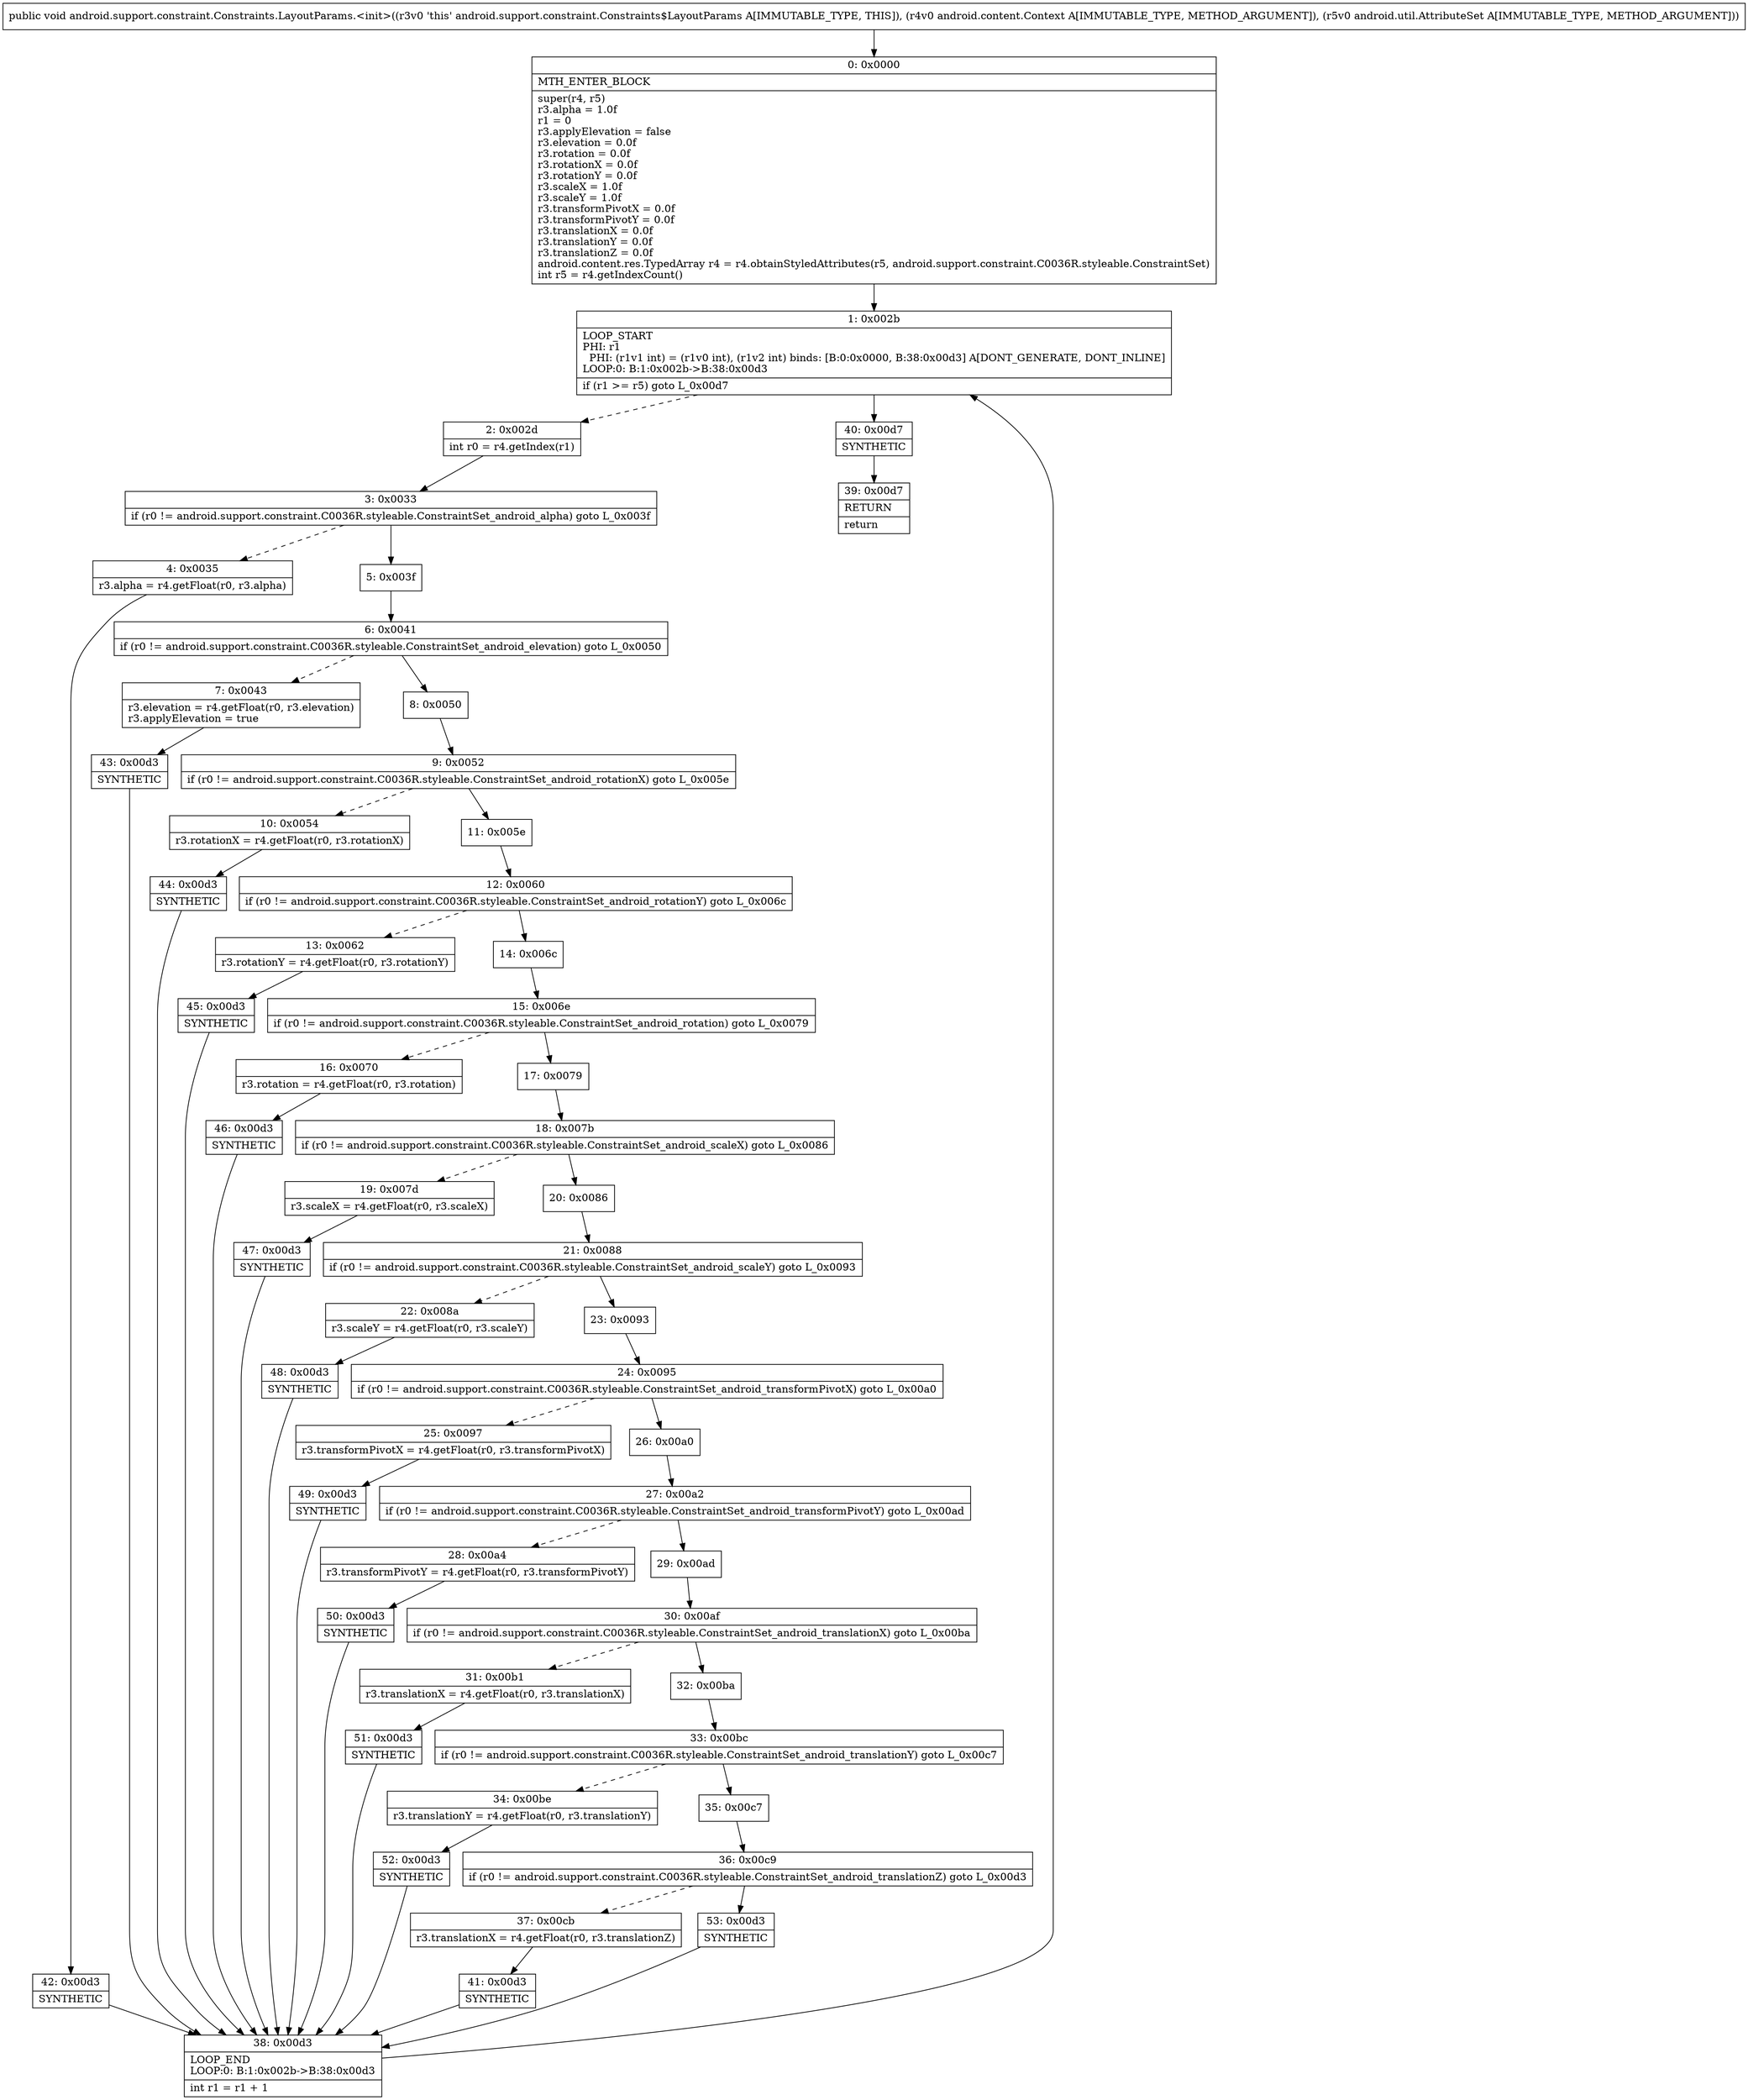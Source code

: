 digraph "CFG forandroid.support.constraint.Constraints.LayoutParams.\<init\>(Landroid\/content\/Context;Landroid\/util\/AttributeSet;)V" {
Node_0 [shape=record,label="{0\:\ 0x0000|MTH_ENTER_BLOCK\l|super(r4, r5)\lr3.alpha = 1.0f\lr1 = 0\lr3.applyElevation = false\lr3.elevation = 0.0f\lr3.rotation = 0.0f\lr3.rotationX = 0.0f\lr3.rotationY = 0.0f\lr3.scaleX = 1.0f\lr3.scaleY = 1.0f\lr3.transformPivotX = 0.0f\lr3.transformPivotY = 0.0f\lr3.translationX = 0.0f\lr3.translationY = 0.0f\lr3.translationZ = 0.0f\landroid.content.res.TypedArray r4 = r4.obtainStyledAttributes(r5, android.support.constraint.C0036R.styleable.ConstraintSet)\lint r5 = r4.getIndexCount()\l}"];
Node_1 [shape=record,label="{1\:\ 0x002b|LOOP_START\lPHI: r1 \l  PHI: (r1v1 int) = (r1v0 int), (r1v2 int) binds: [B:0:0x0000, B:38:0x00d3] A[DONT_GENERATE, DONT_INLINE]\lLOOP:0: B:1:0x002b\-\>B:38:0x00d3\l|if (r1 \>= r5) goto L_0x00d7\l}"];
Node_2 [shape=record,label="{2\:\ 0x002d|int r0 = r4.getIndex(r1)\l}"];
Node_3 [shape=record,label="{3\:\ 0x0033|if (r0 != android.support.constraint.C0036R.styleable.ConstraintSet_android_alpha) goto L_0x003f\l}"];
Node_4 [shape=record,label="{4\:\ 0x0035|r3.alpha = r4.getFloat(r0, r3.alpha)\l}"];
Node_5 [shape=record,label="{5\:\ 0x003f}"];
Node_6 [shape=record,label="{6\:\ 0x0041|if (r0 != android.support.constraint.C0036R.styleable.ConstraintSet_android_elevation) goto L_0x0050\l}"];
Node_7 [shape=record,label="{7\:\ 0x0043|r3.elevation = r4.getFloat(r0, r3.elevation)\lr3.applyElevation = true\l}"];
Node_8 [shape=record,label="{8\:\ 0x0050}"];
Node_9 [shape=record,label="{9\:\ 0x0052|if (r0 != android.support.constraint.C0036R.styleable.ConstraintSet_android_rotationX) goto L_0x005e\l}"];
Node_10 [shape=record,label="{10\:\ 0x0054|r3.rotationX = r4.getFloat(r0, r3.rotationX)\l}"];
Node_11 [shape=record,label="{11\:\ 0x005e}"];
Node_12 [shape=record,label="{12\:\ 0x0060|if (r0 != android.support.constraint.C0036R.styleable.ConstraintSet_android_rotationY) goto L_0x006c\l}"];
Node_13 [shape=record,label="{13\:\ 0x0062|r3.rotationY = r4.getFloat(r0, r3.rotationY)\l}"];
Node_14 [shape=record,label="{14\:\ 0x006c}"];
Node_15 [shape=record,label="{15\:\ 0x006e|if (r0 != android.support.constraint.C0036R.styleable.ConstraintSet_android_rotation) goto L_0x0079\l}"];
Node_16 [shape=record,label="{16\:\ 0x0070|r3.rotation = r4.getFloat(r0, r3.rotation)\l}"];
Node_17 [shape=record,label="{17\:\ 0x0079}"];
Node_18 [shape=record,label="{18\:\ 0x007b|if (r0 != android.support.constraint.C0036R.styleable.ConstraintSet_android_scaleX) goto L_0x0086\l}"];
Node_19 [shape=record,label="{19\:\ 0x007d|r3.scaleX = r4.getFloat(r0, r3.scaleX)\l}"];
Node_20 [shape=record,label="{20\:\ 0x0086}"];
Node_21 [shape=record,label="{21\:\ 0x0088|if (r0 != android.support.constraint.C0036R.styleable.ConstraintSet_android_scaleY) goto L_0x0093\l}"];
Node_22 [shape=record,label="{22\:\ 0x008a|r3.scaleY = r4.getFloat(r0, r3.scaleY)\l}"];
Node_23 [shape=record,label="{23\:\ 0x0093}"];
Node_24 [shape=record,label="{24\:\ 0x0095|if (r0 != android.support.constraint.C0036R.styleable.ConstraintSet_android_transformPivotX) goto L_0x00a0\l}"];
Node_25 [shape=record,label="{25\:\ 0x0097|r3.transformPivotX = r4.getFloat(r0, r3.transformPivotX)\l}"];
Node_26 [shape=record,label="{26\:\ 0x00a0}"];
Node_27 [shape=record,label="{27\:\ 0x00a2|if (r0 != android.support.constraint.C0036R.styleable.ConstraintSet_android_transformPivotY) goto L_0x00ad\l}"];
Node_28 [shape=record,label="{28\:\ 0x00a4|r3.transformPivotY = r4.getFloat(r0, r3.transformPivotY)\l}"];
Node_29 [shape=record,label="{29\:\ 0x00ad}"];
Node_30 [shape=record,label="{30\:\ 0x00af|if (r0 != android.support.constraint.C0036R.styleable.ConstraintSet_android_translationX) goto L_0x00ba\l}"];
Node_31 [shape=record,label="{31\:\ 0x00b1|r3.translationX = r4.getFloat(r0, r3.translationX)\l}"];
Node_32 [shape=record,label="{32\:\ 0x00ba}"];
Node_33 [shape=record,label="{33\:\ 0x00bc|if (r0 != android.support.constraint.C0036R.styleable.ConstraintSet_android_translationY) goto L_0x00c7\l}"];
Node_34 [shape=record,label="{34\:\ 0x00be|r3.translationY = r4.getFloat(r0, r3.translationY)\l}"];
Node_35 [shape=record,label="{35\:\ 0x00c7}"];
Node_36 [shape=record,label="{36\:\ 0x00c9|if (r0 != android.support.constraint.C0036R.styleable.ConstraintSet_android_translationZ) goto L_0x00d3\l}"];
Node_37 [shape=record,label="{37\:\ 0x00cb|r3.translationX = r4.getFloat(r0, r3.translationZ)\l}"];
Node_38 [shape=record,label="{38\:\ 0x00d3|LOOP_END\lLOOP:0: B:1:0x002b\-\>B:38:0x00d3\l|int r1 = r1 + 1\l}"];
Node_39 [shape=record,label="{39\:\ 0x00d7|RETURN\l|return\l}"];
Node_40 [shape=record,label="{40\:\ 0x00d7|SYNTHETIC\l}"];
Node_41 [shape=record,label="{41\:\ 0x00d3|SYNTHETIC\l}"];
Node_42 [shape=record,label="{42\:\ 0x00d3|SYNTHETIC\l}"];
Node_43 [shape=record,label="{43\:\ 0x00d3|SYNTHETIC\l}"];
Node_44 [shape=record,label="{44\:\ 0x00d3|SYNTHETIC\l}"];
Node_45 [shape=record,label="{45\:\ 0x00d3|SYNTHETIC\l}"];
Node_46 [shape=record,label="{46\:\ 0x00d3|SYNTHETIC\l}"];
Node_47 [shape=record,label="{47\:\ 0x00d3|SYNTHETIC\l}"];
Node_48 [shape=record,label="{48\:\ 0x00d3|SYNTHETIC\l}"];
Node_49 [shape=record,label="{49\:\ 0x00d3|SYNTHETIC\l}"];
Node_50 [shape=record,label="{50\:\ 0x00d3|SYNTHETIC\l}"];
Node_51 [shape=record,label="{51\:\ 0x00d3|SYNTHETIC\l}"];
Node_52 [shape=record,label="{52\:\ 0x00d3|SYNTHETIC\l}"];
Node_53 [shape=record,label="{53\:\ 0x00d3|SYNTHETIC\l}"];
MethodNode[shape=record,label="{public void android.support.constraint.Constraints.LayoutParams.\<init\>((r3v0 'this' android.support.constraint.Constraints$LayoutParams A[IMMUTABLE_TYPE, THIS]), (r4v0 android.content.Context A[IMMUTABLE_TYPE, METHOD_ARGUMENT]), (r5v0 android.util.AttributeSet A[IMMUTABLE_TYPE, METHOD_ARGUMENT])) }"];
MethodNode -> Node_0;
Node_0 -> Node_1;
Node_1 -> Node_2[style=dashed];
Node_1 -> Node_40;
Node_2 -> Node_3;
Node_3 -> Node_4[style=dashed];
Node_3 -> Node_5;
Node_4 -> Node_42;
Node_5 -> Node_6;
Node_6 -> Node_7[style=dashed];
Node_6 -> Node_8;
Node_7 -> Node_43;
Node_8 -> Node_9;
Node_9 -> Node_10[style=dashed];
Node_9 -> Node_11;
Node_10 -> Node_44;
Node_11 -> Node_12;
Node_12 -> Node_13[style=dashed];
Node_12 -> Node_14;
Node_13 -> Node_45;
Node_14 -> Node_15;
Node_15 -> Node_16[style=dashed];
Node_15 -> Node_17;
Node_16 -> Node_46;
Node_17 -> Node_18;
Node_18 -> Node_19[style=dashed];
Node_18 -> Node_20;
Node_19 -> Node_47;
Node_20 -> Node_21;
Node_21 -> Node_22[style=dashed];
Node_21 -> Node_23;
Node_22 -> Node_48;
Node_23 -> Node_24;
Node_24 -> Node_25[style=dashed];
Node_24 -> Node_26;
Node_25 -> Node_49;
Node_26 -> Node_27;
Node_27 -> Node_28[style=dashed];
Node_27 -> Node_29;
Node_28 -> Node_50;
Node_29 -> Node_30;
Node_30 -> Node_31[style=dashed];
Node_30 -> Node_32;
Node_31 -> Node_51;
Node_32 -> Node_33;
Node_33 -> Node_34[style=dashed];
Node_33 -> Node_35;
Node_34 -> Node_52;
Node_35 -> Node_36;
Node_36 -> Node_37[style=dashed];
Node_36 -> Node_53;
Node_37 -> Node_41;
Node_38 -> Node_1;
Node_40 -> Node_39;
Node_41 -> Node_38;
Node_42 -> Node_38;
Node_43 -> Node_38;
Node_44 -> Node_38;
Node_45 -> Node_38;
Node_46 -> Node_38;
Node_47 -> Node_38;
Node_48 -> Node_38;
Node_49 -> Node_38;
Node_50 -> Node_38;
Node_51 -> Node_38;
Node_52 -> Node_38;
Node_53 -> Node_38;
}

